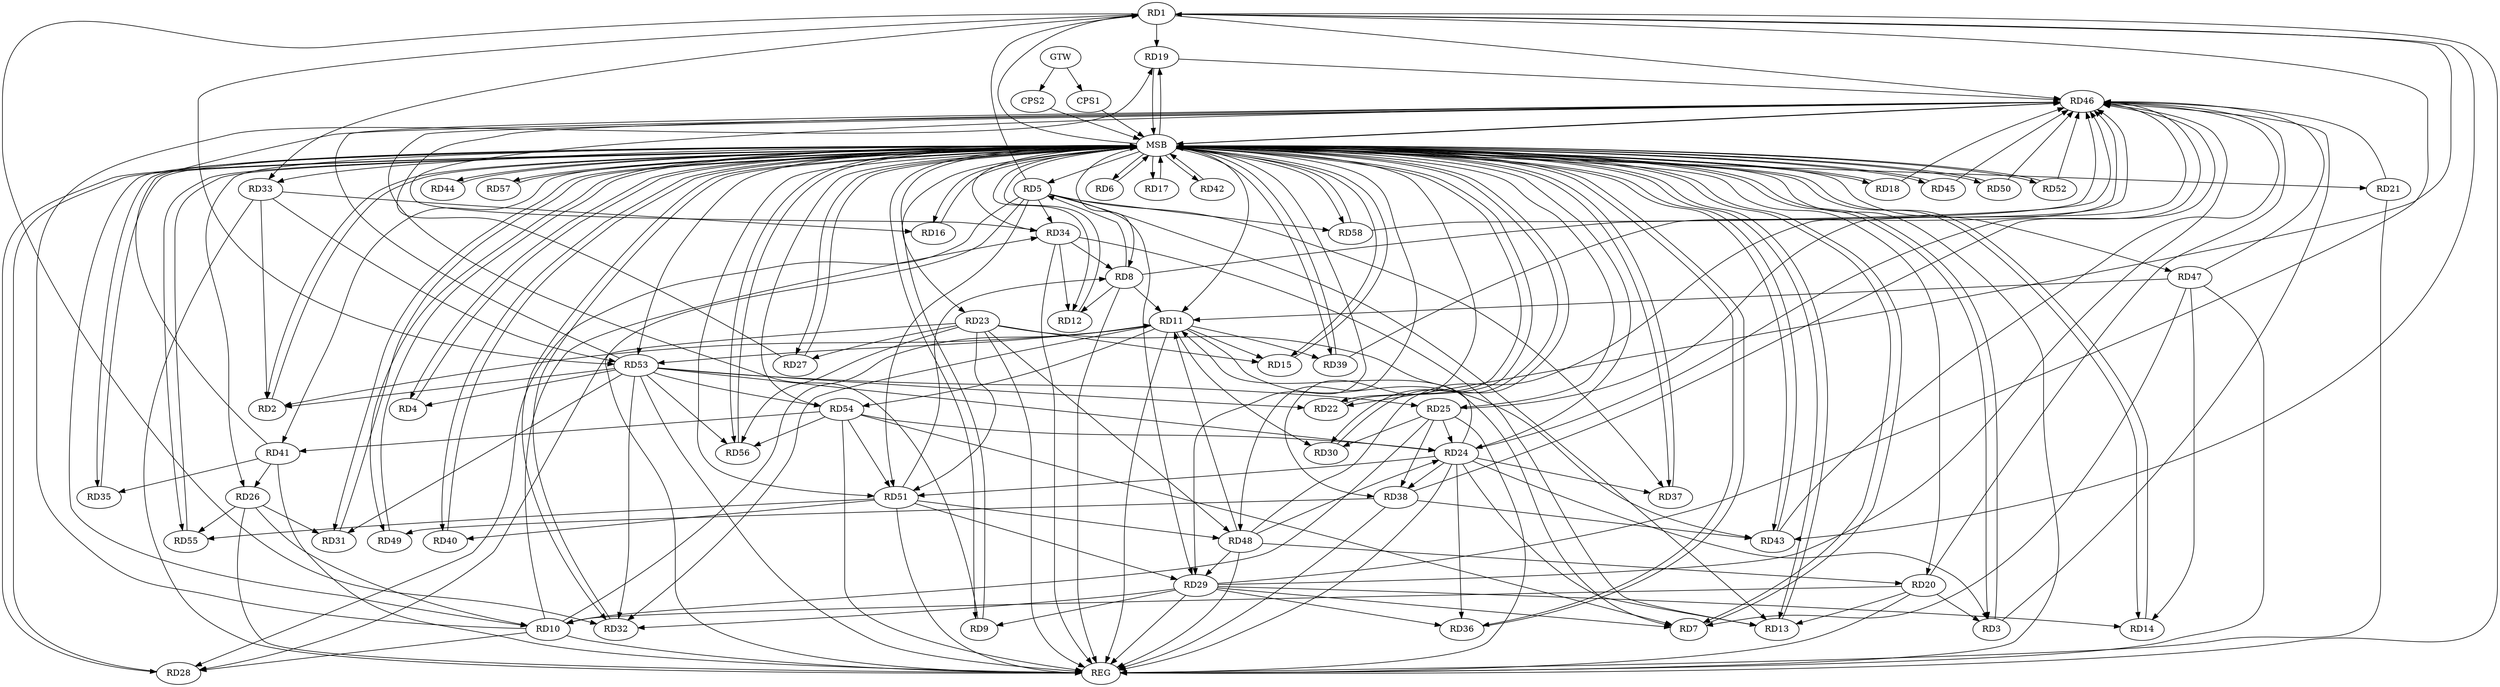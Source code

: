 strict digraph G {
  RD1 [ label="RD1" ];
  RD2 [ label="RD2" ];
  RD3 [ label="RD3" ];
  RD4 [ label="RD4" ];
  RD5 [ label="RD5" ];
  RD6 [ label="RD6" ];
  RD7 [ label="RD7" ];
  RD8 [ label="RD8" ];
  RD9 [ label="RD9" ];
  RD10 [ label="RD10" ];
  RD11 [ label="RD11" ];
  RD12 [ label="RD12" ];
  RD13 [ label="RD13" ];
  RD14 [ label="RD14" ];
  RD15 [ label="RD15" ];
  RD16 [ label="RD16" ];
  RD17 [ label="RD17" ];
  RD18 [ label="RD18" ];
  RD19 [ label="RD19" ];
  RD20 [ label="RD20" ];
  RD21 [ label="RD21" ];
  RD22 [ label="RD22" ];
  RD23 [ label="RD23" ];
  RD24 [ label="RD24" ];
  RD25 [ label="RD25" ];
  RD26 [ label="RD26" ];
  RD27 [ label="RD27" ];
  RD28 [ label="RD28" ];
  RD29 [ label="RD29" ];
  RD30 [ label="RD30" ];
  RD31 [ label="RD31" ];
  RD32 [ label="RD32" ];
  RD33 [ label="RD33" ];
  RD34 [ label="RD34" ];
  RD35 [ label="RD35" ];
  RD36 [ label="RD36" ];
  RD37 [ label="RD37" ];
  RD38 [ label="RD38" ];
  RD39 [ label="RD39" ];
  RD40 [ label="RD40" ];
  RD41 [ label="RD41" ];
  RD42 [ label="RD42" ];
  RD43 [ label="RD43" ];
  RD44 [ label="RD44" ];
  RD45 [ label="RD45" ];
  RD46 [ label="RD46" ];
  RD47 [ label="RD47" ];
  RD48 [ label="RD48" ];
  RD49 [ label="RD49" ];
  RD50 [ label="RD50" ];
  RD51 [ label="RD51" ];
  RD52 [ label="RD52" ];
  RD53 [ label="RD53" ];
  RD54 [ label="RD54" ];
  RD55 [ label="RD55" ];
  RD56 [ label="RD56" ];
  RD57 [ label="RD57" ];
  RD58 [ label="RD58" ];
  CPS1 [ label="CPS1" ];
  CPS2 [ label="CPS2" ];
  GTW [ label="GTW" ];
  REG [ label="REG" ];
  MSB [ label="MSB" ];
  RD5 -> RD1;
  RD1 -> RD19;
  RD1 -> RD22;
  RD29 -> RD1;
  RD1 -> RD32;
  RD1 -> RD33;
  RD1 -> RD43;
  RD1 -> RD46;
  RD1 -> RD53;
  RD11 -> RD2;
  RD33 -> RD2;
  RD53 -> RD2;
  RD20 -> RD3;
  RD24 -> RD3;
  RD53 -> RD4;
  RD8 -> RD5;
  RD5 -> RD13;
  RD5 -> RD28;
  RD5 -> RD29;
  RD5 -> RD34;
  RD5 -> RD37;
  RD5 -> RD51;
  RD5 -> RD58;
  RD23 -> RD7;
  RD29 -> RD7;
  RD47 -> RD7;
  RD54 -> RD7;
  RD8 -> RD11;
  RD8 -> RD12;
  RD34 -> RD8;
  RD51 -> RD8;
  RD29 -> RD9;
  RD10 -> RD11;
  RD10 -> RD19;
  RD20 -> RD10;
  RD25 -> RD10;
  RD26 -> RD10;
  RD10 -> RD28;
  RD10 -> RD34;
  RD11 -> RD15;
  RD24 -> RD11;
  RD11 -> RD30;
  RD11 -> RD32;
  RD11 -> RD39;
  RD11 -> RD43;
  RD47 -> RD11;
  RD48 -> RD11;
  RD11 -> RD53;
  RD11 -> RD54;
  RD34 -> RD12;
  RD20 -> RD13;
  RD24 -> RD13;
  RD34 -> RD13;
  RD29 -> RD14;
  RD47 -> RD14;
  RD23 -> RD15;
  RD33 -> RD16;
  RD48 -> RD20;
  RD53 -> RD22;
  RD23 -> RD27;
  RD23 -> RD28;
  RD23 -> RD48;
  RD23 -> RD51;
  RD23 -> RD56;
  RD25 -> RD24;
  RD24 -> RD36;
  RD24 -> RD37;
  RD24 -> RD38;
  RD24 -> RD46;
  RD48 -> RD24;
  RD24 -> RD51;
  RD53 -> RD24;
  RD54 -> RD24;
  RD25 -> RD30;
  RD25 -> RD38;
  RD53 -> RD25;
  RD26 -> RD31;
  RD41 -> RD26;
  RD26 -> RD55;
  RD29 -> RD32;
  RD29 -> RD36;
  RD29 -> RD46;
  RD48 -> RD29;
  RD51 -> RD29;
  RD53 -> RD31;
  RD53 -> RD32;
  RD33 -> RD53;
  RD34 -> RD46;
  RD41 -> RD35;
  RD38 -> RD43;
  RD38 -> RD49;
  RD51 -> RD40;
  RD54 -> RD41;
  RD47 -> RD46;
  RD53 -> RD46;
  RD51 -> RD48;
  RD54 -> RD51;
  RD51 -> RD55;
  RD53 -> RD54;
  RD53 -> RD56;
  RD54 -> RD56;
  GTW -> CPS1;
  GTW -> CPS2;
  RD1 -> REG;
  RD5 -> REG;
  RD8 -> REG;
  RD10 -> REG;
  RD11 -> REG;
  RD20 -> REG;
  RD21 -> REG;
  RD23 -> REG;
  RD24 -> REG;
  RD25 -> REG;
  RD26 -> REG;
  RD29 -> REG;
  RD33 -> REG;
  RD34 -> REG;
  RD38 -> REG;
  RD41 -> REG;
  RD47 -> REG;
  RD48 -> REG;
  RD51 -> REG;
  RD53 -> REG;
  RD54 -> REG;
  RD2 -> MSB;
  MSB -> RD11;
  MSB -> RD34;
  MSB -> RD47;
  MSB -> REG;
  RD3 -> MSB;
  MSB -> RD9;
  MSB -> RD16;
  MSB -> RD17;
  MSB -> RD22;
  MSB -> RD45;
  RD4 -> MSB;
  MSB -> RD5;
  MSB -> RD12;
  MSB -> RD14;
  MSB -> RD26;
  MSB -> RD28;
  MSB -> RD39;
  MSB -> RD42;
  MSB -> RD53;
  RD6 -> MSB;
  MSB -> RD19;
  MSB -> RD24;
  MSB -> RD51;
  RD7 -> MSB;
  MSB -> RD4;
  MSB -> RD10;
  MSB -> RD41;
  MSB -> RD52;
  RD9 -> MSB;
  MSB -> RD15;
  MSB -> RD20;
  MSB -> RD38;
  MSB -> RD44;
  MSB -> RD55;
  RD12 -> MSB;
  MSB -> RD23;
  MSB -> RD27;
  RD13 -> MSB;
  RD14 -> MSB;
  MSB -> RD1;
  MSB -> RD29;
  MSB -> RD30;
  MSB -> RD32;
  MSB -> RD56;
  RD15 -> MSB;
  MSB -> RD46;
  MSB -> RD48;
  RD16 -> MSB;
  RD17 -> MSB;
  MSB -> RD2;
  MSB -> RD8;
  MSB -> RD43;
  RD18 -> MSB;
  MSB -> RD3;
  MSB -> RD7;
  RD19 -> MSB;
  MSB -> RD13;
  MSB -> RD40;
  MSB -> RD57;
  RD22 -> MSB;
  MSB -> RD31;
  MSB -> RD33;
  MSB -> RD50;
  RD27 -> MSB;
  MSB -> RD21;
  MSB -> RD25;
  RD28 -> MSB;
  MSB -> RD58;
  RD30 -> MSB;
  MSB -> RD35;
  RD31 -> MSB;
  RD32 -> MSB;
  RD35 -> MSB;
  MSB -> RD37;
  MSB -> RD54;
  RD36 -> MSB;
  RD37 -> MSB;
  RD39 -> MSB;
  RD40 -> MSB;
  RD42 -> MSB;
  MSB -> RD36;
  RD43 -> MSB;
  RD44 -> MSB;
  RD45 -> MSB;
  MSB -> RD18;
  RD46 -> MSB;
  RD49 -> MSB;
  RD50 -> MSB;
  RD52 -> MSB;
  RD55 -> MSB;
  MSB -> RD6;
  RD56 -> MSB;
  RD57 -> MSB;
  RD58 -> MSB;
  MSB -> RD49;
  CPS1 -> MSB;
  CPS2 -> MSB;
  RD58 -> RD46;
  RD25 -> RD46;
  RD18 -> RD46;
  RD8 -> RD46;
  RD41 -> RD46;
  RD48 -> RD46;
  RD39 -> RD46;
  RD3 -> RD46;
  RD27 -> RD46;
  RD50 -> RD46;
  RD38 -> RD46;
  RD43 -> RD46;
  RD9 -> RD46;
  RD45 -> RD46;
  RD21 -> RD46;
  RD52 -> RD46;
  RD20 -> RD46;
  RD19 -> RD46;
}
